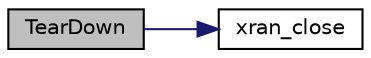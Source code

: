 digraph "TearDown"
{
 // LATEX_PDF_SIZE
  edge [fontname="Helvetica",fontsize="10",labelfontname="Helvetica",labelfontsize="10"];
  node [fontname="Helvetica",fontsize="10",shape=record];
  rankdir="LR";
  Node1 [label="TearDown",height=0.2,width=0.4,color="black", fillcolor="grey75", style="filled", fontcolor="black",tooltip=" "];
  Node1 -> Node2 [color="midnightblue",fontsize="10",style="solid",fontname="Helvetica"];
  Node2 [label="xran_close",height=0.2,width=0.4,color="black", fillcolor="white", style="filled",URL="$xran__fh__o__du_8h.html#a2f8866c9d6536a56e4d8232b8c45808b",tooltip=" "];
}
